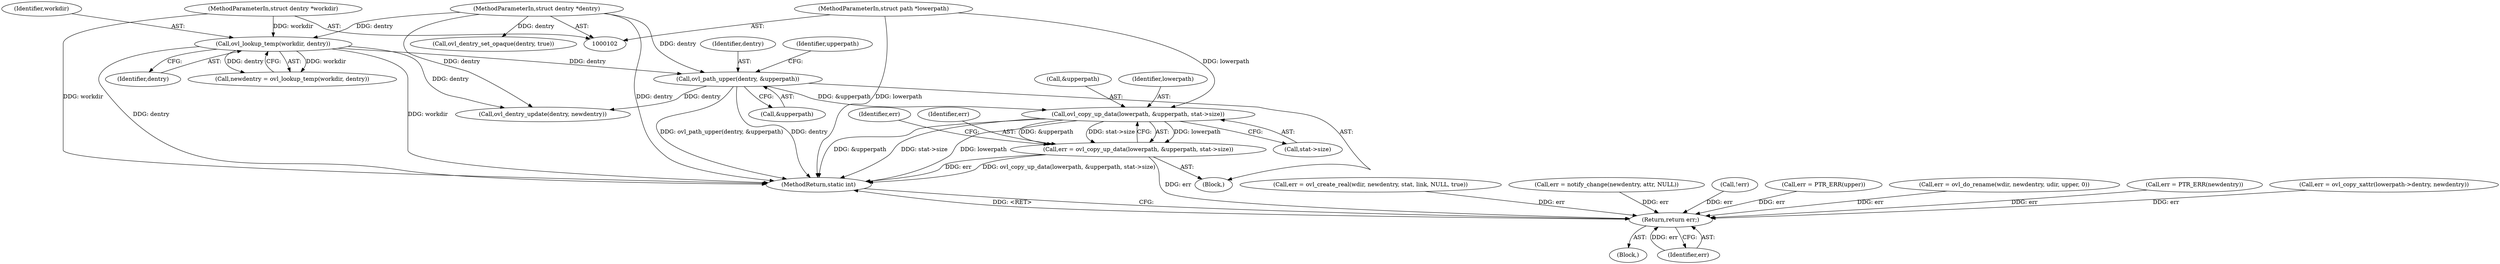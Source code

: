 digraph "0_linux_ab79efab0a0ba01a74df782eb7fa44b044dae8b5@API" {
"1000219" [label="(Call,ovl_copy_up_data(lowerpath, &upperpath, stat->size))"];
"1000106" [label="(MethodParameterIn,struct path *lowerpath)"];
"1000202" [label="(Call,ovl_path_upper(dentry, &upperpath))"];
"1000140" [label="(Call,ovl_lookup_temp(workdir, dentry))"];
"1000103" [label="(MethodParameterIn,struct dentry *workdir)"];
"1000105" [label="(MethodParameterIn,struct dentry *dentry)"];
"1000217" [label="(Call,err = ovl_copy_up_data(lowerpath, &upperpath, stat->size))"];
"1000305" [label="(Return,return err;)"];
"1000110" [label="(Block,)"];
"1000202" [label="(Call,ovl_path_upper(dentry, &upperpath))"];
"1000220" [label="(Identifier,lowerpath)"];
"1000142" [label="(Identifier,dentry)"];
"1000227" [label="(Identifier,err)"];
"1000178" [label="(Call,err = ovl_create_real(wdir, newdentry, stat, link, NULL, true))"];
"1000223" [label="(Call,stat->size)"];
"1000283" [label="(Call,ovl_dentry_update(dentry, newdentry))"];
"1000305" [label="(Return,return err;)"];
"1000106" [label="(MethodParameterIn,struct path *lowerpath)"];
"1000306" [label="(Identifier,err)"];
"1000218" [label="(Identifier,err)"];
"1000256" [label="(Call,err = notify_change(newdentry, attr, NULL))"];
"1000219" [label="(Call,ovl_copy_up_data(lowerpath, &upperpath, stat->size))"];
"1000141" [label="(Identifier,workdir)"];
"1000203" [label="(Identifier,dentry)"];
"1000204" [label="(Call,&upperpath)"];
"1000140" [label="(Call,ovl_lookup_temp(workdir, dentry))"];
"1000253" [label="(Call,!err)"];
"1000105" [label="(MethodParameterIn,struct dentry *dentry)"];
"1000165" [label="(Call,err = PTR_ERR(upper))"];
"1000272" [label="(Call,err = ovl_do_rename(wdir, newdentry, udir, upper, 0))"];
"1000217" [label="(Call,err = ovl_copy_up_data(lowerpath, &upperpath, stat->size))"];
"1000221" [label="(Call,&upperpath)"];
"1000143" [label="(Call,err = PTR_ERR(newdentry))"];
"1000295" [label="(Call,ovl_dentry_set_opaque(dentry, true))"];
"1000103" [label="(MethodParameterIn,struct dentry *workdir)"];
"1000200" [label="(Block,)"];
"1000229" [label="(Call,err = ovl_copy_xattr(lowerpath->dentry, newdentry))"];
"1000312" [label="(MethodReturn,static int)"];
"1000209" [label="(Identifier,upperpath)"];
"1000138" [label="(Call,newdentry = ovl_lookup_temp(workdir, dentry))"];
"1000219" -> "1000217"  [label="AST: "];
"1000219" -> "1000223"  [label="CFG: "];
"1000220" -> "1000219"  [label="AST: "];
"1000221" -> "1000219"  [label="AST: "];
"1000223" -> "1000219"  [label="AST: "];
"1000217" -> "1000219"  [label="CFG: "];
"1000219" -> "1000312"  [label="DDG: &upperpath"];
"1000219" -> "1000312"  [label="DDG: stat->size"];
"1000219" -> "1000312"  [label="DDG: lowerpath"];
"1000219" -> "1000217"  [label="DDG: lowerpath"];
"1000219" -> "1000217"  [label="DDG: &upperpath"];
"1000219" -> "1000217"  [label="DDG: stat->size"];
"1000106" -> "1000219"  [label="DDG: lowerpath"];
"1000202" -> "1000219"  [label="DDG: &upperpath"];
"1000106" -> "1000102"  [label="AST: "];
"1000106" -> "1000312"  [label="DDG: lowerpath"];
"1000202" -> "1000200"  [label="AST: "];
"1000202" -> "1000204"  [label="CFG: "];
"1000203" -> "1000202"  [label="AST: "];
"1000204" -> "1000202"  [label="AST: "];
"1000209" -> "1000202"  [label="CFG: "];
"1000202" -> "1000312"  [label="DDG: dentry"];
"1000202" -> "1000312"  [label="DDG: ovl_path_upper(dentry, &upperpath)"];
"1000140" -> "1000202"  [label="DDG: dentry"];
"1000105" -> "1000202"  [label="DDG: dentry"];
"1000202" -> "1000283"  [label="DDG: dentry"];
"1000140" -> "1000138"  [label="AST: "];
"1000140" -> "1000142"  [label="CFG: "];
"1000141" -> "1000140"  [label="AST: "];
"1000142" -> "1000140"  [label="AST: "];
"1000138" -> "1000140"  [label="CFG: "];
"1000140" -> "1000312"  [label="DDG: dentry"];
"1000140" -> "1000312"  [label="DDG: workdir"];
"1000140" -> "1000138"  [label="DDG: workdir"];
"1000140" -> "1000138"  [label="DDG: dentry"];
"1000103" -> "1000140"  [label="DDG: workdir"];
"1000105" -> "1000140"  [label="DDG: dentry"];
"1000140" -> "1000283"  [label="DDG: dentry"];
"1000103" -> "1000102"  [label="AST: "];
"1000103" -> "1000312"  [label="DDG: workdir"];
"1000105" -> "1000102"  [label="AST: "];
"1000105" -> "1000312"  [label="DDG: dentry"];
"1000105" -> "1000283"  [label="DDG: dentry"];
"1000105" -> "1000295"  [label="DDG: dentry"];
"1000217" -> "1000200"  [label="AST: "];
"1000218" -> "1000217"  [label="AST: "];
"1000227" -> "1000217"  [label="CFG: "];
"1000217" -> "1000312"  [label="DDG: ovl_copy_up_data(lowerpath, &upperpath, stat->size)"];
"1000217" -> "1000312"  [label="DDG: err"];
"1000217" -> "1000305"  [label="DDG: err"];
"1000305" -> "1000110"  [label="AST: "];
"1000305" -> "1000306"  [label="CFG: "];
"1000306" -> "1000305"  [label="AST: "];
"1000312" -> "1000305"  [label="CFG: "];
"1000305" -> "1000312"  [label="DDG: <RET>"];
"1000306" -> "1000305"  [label="DDG: err"];
"1000178" -> "1000305"  [label="DDG: err"];
"1000253" -> "1000305"  [label="DDG: err"];
"1000165" -> "1000305"  [label="DDG: err"];
"1000143" -> "1000305"  [label="DDG: err"];
"1000272" -> "1000305"  [label="DDG: err"];
"1000229" -> "1000305"  [label="DDG: err"];
"1000256" -> "1000305"  [label="DDG: err"];
}

